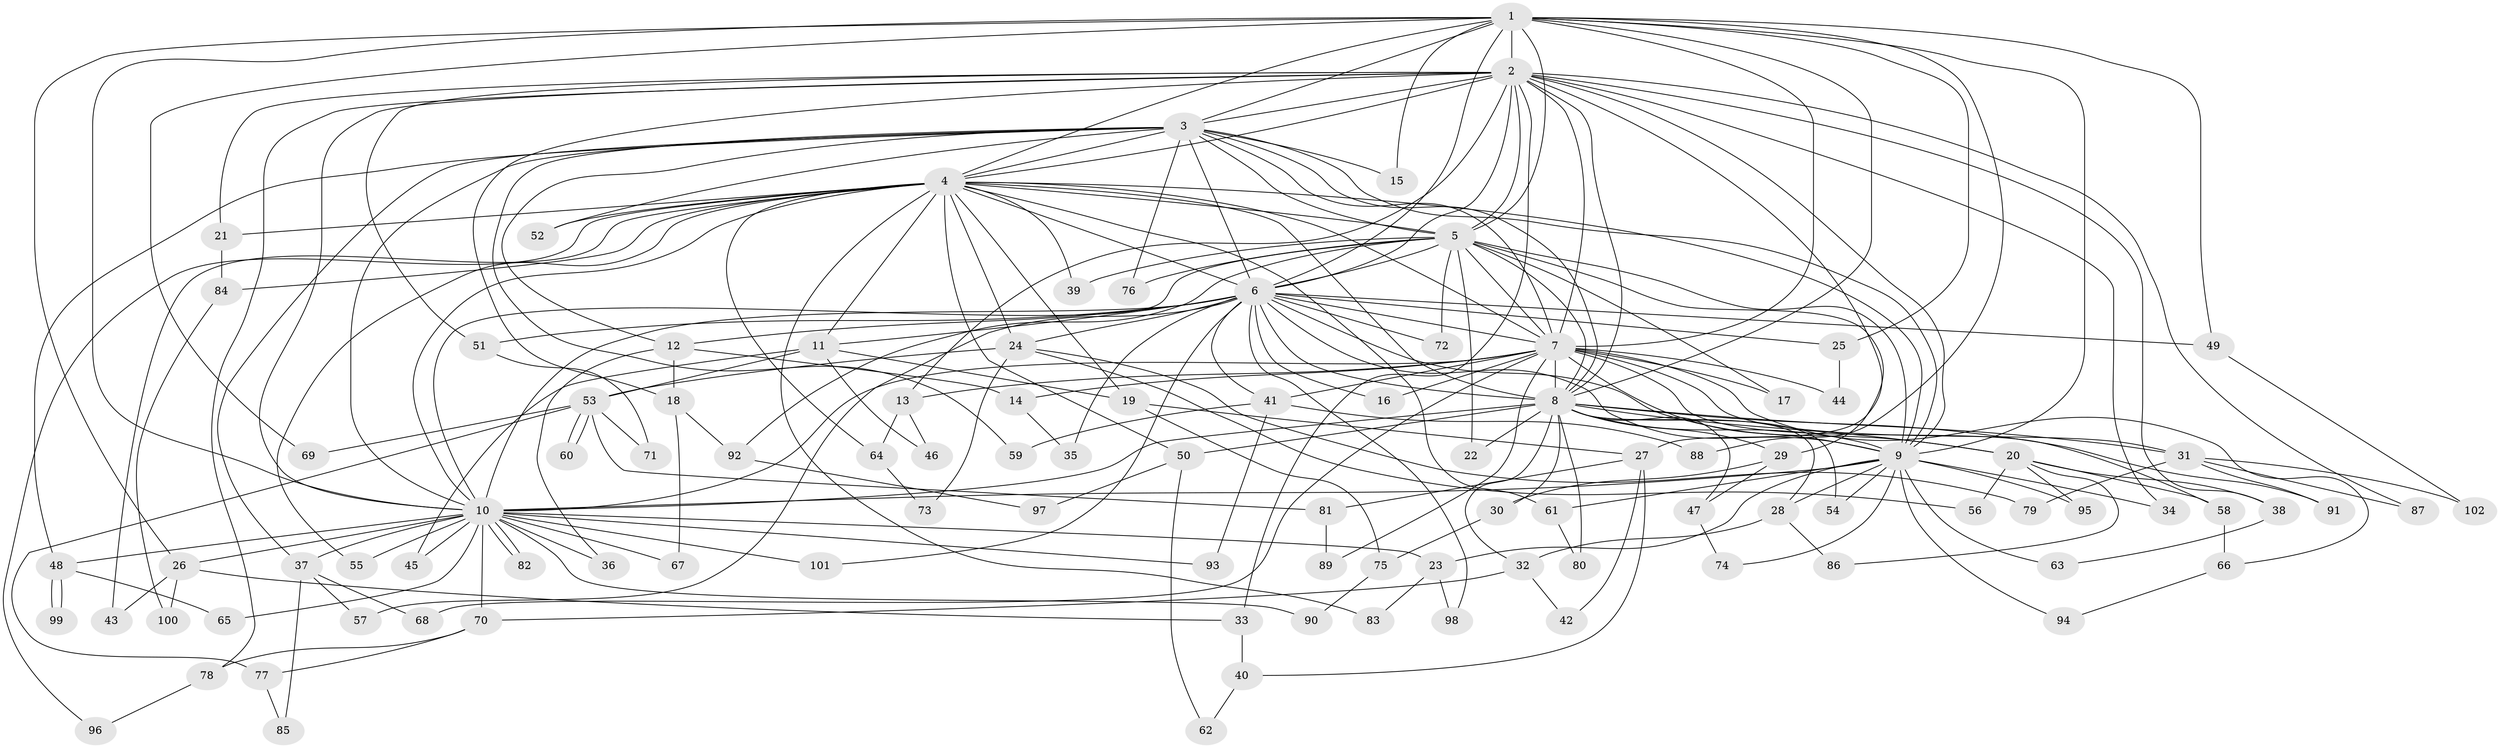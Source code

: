 // Generated by graph-tools (version 1.1) at 2025/34/03/09/25 02:34:38]
// undirected, 102 vertices, 229 edges
graph export_dot {
graph [start="1"]
  node [color=gray90,style=filled];
  1;
  2;
  3;
  4;
  5;
  6;
  7;
  8;
  9;
  10;
  11;
  12;
  13;
  14;
  15;
  16;
  17;
  18;
  19;
  20;
  21;
  22;
  23;
  24;
  25;
  26;
  27;
  28;
  29;
  30;
  31;
  32;
  33;
  34;
  35;
  36;
  37;
  38;
  39;
  40;
  41;
  42;
  43;
  44;
  45;
  46;
  47;
  48;
  49;
  50;
  51;
  52;
  53;
  54;
  55;
  56;
  57;
  58;
  59;
  60;
  61;
  62;
  63;
  64;
  65;
  66;
  67;
  68;
  69;
  70;
  71;
  72;
  73;
  74;
  75;
  76;
  77;
  78;
  79;
  80;
  81;
  82;
  83;
  84;
  85;
  86;
  87;
  88;
  89;
  90;
  91;
  92;
  93;
  94;
  95;
  96;
  97;
  98;
  99;
  100;
  101;
  102;
  1 -- 2;
  1 -- 3;
  1 -- 4;
  1 -- 5;
  1 -- 6;
  1 -- 7;
  1 -- 8;
  1 -- 9;
  1 -- 10;
  1 -- 15;
  1 -- 25;
  1 -- 26;
  1 -- 49;
  1 -- 69;
  1 -- 88;
  2 -- 3;
  2 -- 4;
  2 -- 5;
  2 -- 6;
  2 -- 7;
  2 -- 8;
  2 -- 9;
  2 -- 10;
  2 -- 13;
  2 -- 18;
  2 -- 21;
  2 -- 27;
  2 -- 33;
  2 -- 34;
  2 -- 38;
  2 -- 51;
  2 -- 78;
  2 -- 87;
  3 -- 4;
  3 -- 5;
  3 -- 6;
  3 -- 7;
  3 -- 8;
  3 -- 9;
  3 -- 10;
  3 -- 12;
  3 -- 15;
  3 -- 37;
  3 -- 48;
  3 -- 52;
  3 -- 59;
  3 -- 76;
  4 -- 5;
  4 -- 6;
  4 -- 7;
  4 -- 8;
  4 -- 9;
  4 -- 10;
  4 -- 11;
  4 -- 19;
  4 -- 21;
  4 -- 24;
  4 -- 39;
  4 -- 43;
  4 -- 50;
  4 -- 52;
  4 -- 55;
  4 -- 61;
  4 -- 64;
  4 -- 83;
  4 -- 84;
  4 -- 96;
  5 -- 6;
  5 -- 7;
  5 -- 8;
  5 -- 9;
  5 -- 10;
  5 -- 17;
  5 -- 22;
  5 -- 29;
  5 -- 39;
  5 -- 72;
  5 -- 76;
  5 -- 92;
  6 -- 7;
  6 -- 8;
  6 -- 9;
  6 -- 10;
  6 -- 11;
  6 -- 12;
  6 -- 16;
  6 -- 20;
  6 -- 24;
  6 -- 25;
  6 -- 35;
  6 -- 41;
  6 -- 49;
  6 -- 51;
  6 -- 57;
  6 -- 72;
  6 -- 98;
  6 -- 101;
  7 -- 8;
  7 -- 9;
  7 -- 10;
  7 -- 13;
  7 -- 14;
  7 -- 16;
  7 -- 17;
  7 -- 31;
  7 -- 41;
  7 -- 44;
  7 -- 58;
  7 -- 66;
  7 -- 68;
  7 -- 89;
  8 -- 9;
  8 -- 10;
  8 -- 20;
  8 -- 22;
  8 -- 28;
  8 -- 29;
  8 -- 30;
  8 -- 31;
  8 -- 32;
  8 -- 47;
  8 -- 50;
  8 -- 54;
  8 -- 80;
  8 -- 91;
  9 -- 10;
  9 -- 23;
  9 -- 28;
  9 -- 34;
  9 -- 54;
  9 -- 61;
  9 -- 63;
  9 -- 74;
  9 -- 94;
  9 -- 95;
  10 -- 23;
  10 -- 26;
  10 -- 36;
  10 -- 37;
  10 -- 45;
  10 -- 48;
  10 -- 55;
  10 -- 65;
  10 -- 67;
  10 -- 70;
  10 -- 82;
  10 -- 82;
  10 -- 90;
  10 -- 93;
  10 -- 101;
  11 -- 19;
  11 -- 45;
  11 -- 46;
  11 -- 53;
  12 -- 14;
  12 -- 18;
  12 -- 36;
  13 -- 46;
  13 -- 64;
  14 -- 35;
  18 -- 67;
  18 -- 92;
  19 -- 27;
  19 -- 75;
  20 -- 38;
  20 -- 56;
  20 -- 58;
  20 -- 86;
  20 -- 95;
  21 -- 84;
  23 -- 83;
  23 -- 98;
  24 -- 53;
  24 -- 56;
  24 -- 73;
  24 -- 79;
  25 -- 44;
  26 -- 33;
  26 -- 43;
  26 -- 100;
  27 -- 40;
  27 -- 42;
  27 -- 81;
  28 -- 32;
  28 -- 86;
  29 -- 30;
  29 -- 47;
  30 -- 75;
  31 -- 79;
  31 -- 87;
  31 -- 91;
  31 -- 102;
  32 -- 42;
  32 -- 70;
  33 -- 40;
  37 -- 57;
  37 -- 68;
  37 -- 85;
  38 -- 63;
  40 -- 62;
  41 -- 59;
  41 -- 88;
  41 -- 93;
  47 -- 74;
  48 -- 65;
  48 -- 99;
  48 -- 99;
  49 -- 102;
  50 -- 62;
  50 -- 97;
  51 -- 71;
  53 -- 60;
  53 -- 60;
  53 -- 69;
  53 -- 71;
  53 -- 77;
  53 -- 81;
  58 -- 66;
  61 -- 80;
  64 -- 73;
  66 -- 94;
  70 -- 77;
  70 -- 78;
  75 -- 90;
  77 -- 85;
  78 -- 96;
  81 -- 89;
  84 -- 100;
  92 -- 97;
}
